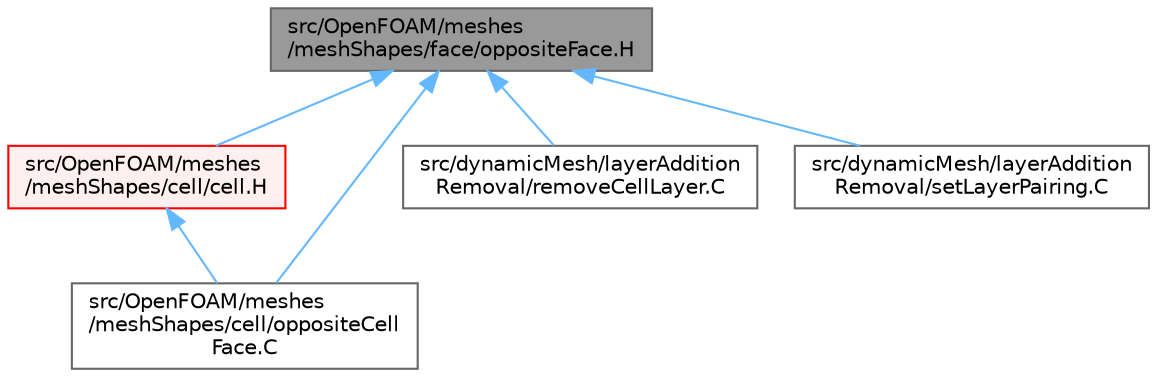 digraph "src/OpenFOAM/meshes/meshShapes/face/oppositeFace.H"
{
 // LATEX_PDF_SIZE
  bgcolor="transparent";
  edge [fontname=Helvetica,fontsize=10,labelfontname=Helvetica,labelfontsize=10];
  node [fontname=Helvetica,fontsize=10,shape=box,height=0.2,width=0.4];
  Node1 [id="Node000001",label="src/OpenFOAM/meshes\l/meshShapes/face/oppositeFace.H",height=0.2,width=0.4,color="gray40", fillcolor="grey60", style="filled", fontcolor="black",tooltip=" "];
  Node1 -> Node2 [id="edge1_Node000001_Node000002",dir="back",color="steelblue1",style="solid",tooltip=" "];
  Node2 [id="Node000002",label="src/OpenFOAM/meshes\l/meshShapes/cell/cell.H",height=0.2,width=0.4,color="red", fillcolor="#FFF0F0", style="filled",URL="$cell_8H.html",tooltip=" "];
  Node2 -> Node3820 [id="edge2_Node000002_Node003820",dir="back",color="steelblue1",style="solid",tooltip=" "];
  Node3820 [id="Node003820",label="src/OpenFOAM/meshes\l/meshShapes/cell/oppositeCell\lFace.C",height=0.2,width=0.4,color="grey40", fillcolor="white", style="filled",URL="$oppositeCellFace_8C.html",tooltip="Given the cell and a face label, return the opposite face label and the face oriented in the same sen..."];
  Node1 -> Node3820 [id="edge3_Node000001_Node003820",dir="back",color="steelblue1",style="solid",tooltip=" "];
  Node1 -> Node999 [id="edge4_Node000001_Node000999",dir="back",color="steelblue1",style="solid",tooltip=" "];
  Node999 [id="Node000999",label="src/dynamicMesh/layerAddition\lRemoval/removeCellLayer.C",height=0.2,width=0.4,color="grey40", fillcolor="white", style="filled",URL="$removeCellLayer_8C.html",tooltip=" "];
  Node1 -> Node1000 [id="edge5_Node000001_Node001000",dir="back",color="steelblue1",style="solid",tooltip=" "];
  Node1000 [id="Node001000",label="src/dynamicMesh/layerAddition\lRemoval/setLayerPairing.C",height=0.2,width=0.4,color="grey40", fillcolor="white", style="filled",URL="$setLayerPairing_8C.html",tooltip="Remove a layer of cells and prepare addressing data."];
}
